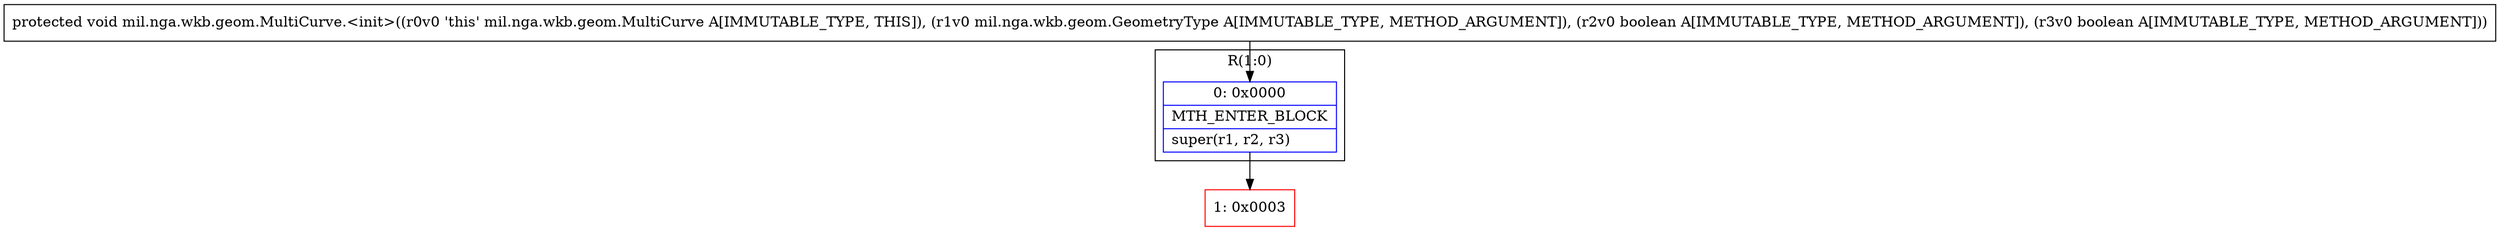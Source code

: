 digraph "CFG formil.nga.wkb.geom.MultiCurve.\<init\>(Lmil\/nga\/wkb\/geom\/GeometryType;ZZ)V" {
subgraph cluster_Region_1665862401 {
label = "R(1:0)";
node [shape=record,color=blue];
Node_0 [shape=record,label="{0\:\ 0x0000|MTH_ENTER_BLOCK\l|super(r1, r2, r3)\l}"];
}
Node_1 [shape=record,color=red,label="{1\:\ 0x0003}"];
MethodNode[shape=record,label="{protected void mil.nga.wkb.geom.MultiCurve.\<init\>((r0v0 'this' mil.nga.wkb.geom.MultiCurve A[IMMUTABLE_TYPE, THIS]), (r1v0 mil.nga.wkb.geom.GeometryType A[IMMUTABLE_TYPE, METHOD_ARGUMENT]), (r2v0 boolean A[IMMUTABLE_TYPE, METHOD_ARGUMENT]), (r3v0 boolean A[IMMUTABLE_TYPE, METHOD_ARGUMENT])) }"];
MethodNode -> Node_0;
Node_0 -> Node_1;
}

